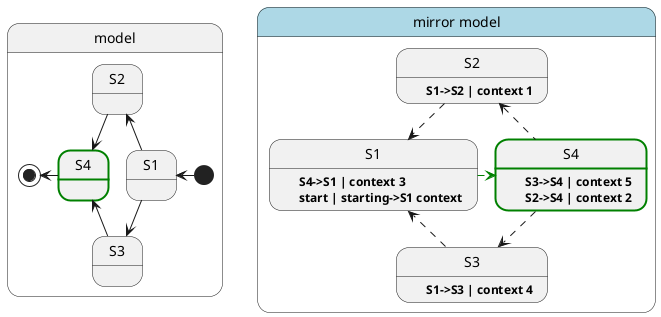 @startuml
state model {
    state S1 
    state S2 
    state S3 
    state S4 ##[bold]green


    [*] -left-> S1
    S1 -up-> S2
    S1 -down-> S3
    S2 -down-> S4
    S3 -up-> S4
    S4 -left-> [*]
}

state "mirror model" as mirror#lightblue{
    state "S1" as MS1 : \t**S4->S1 | context 3**\n\t**start | starting->S1 context**
    state "S2" as MS2 : \t**S1->S2 | context 1**
    state "S3" as MS3 : \t**S1->S3 | context 4**
    state "S4" as MS4 ##[bold]green : \t**S3->S4 | context 5**\n\t**S2->S4 | context 2**
    MS2 -down[dashed]-> MS1
    MS4 -up[dashed]-> MS2
    MS1 -right[#green,dashed]-> MS4
    MS3 -down[dashed]-> MS1
    MS4 -down[dashed]-> MS3
}

@enduml
